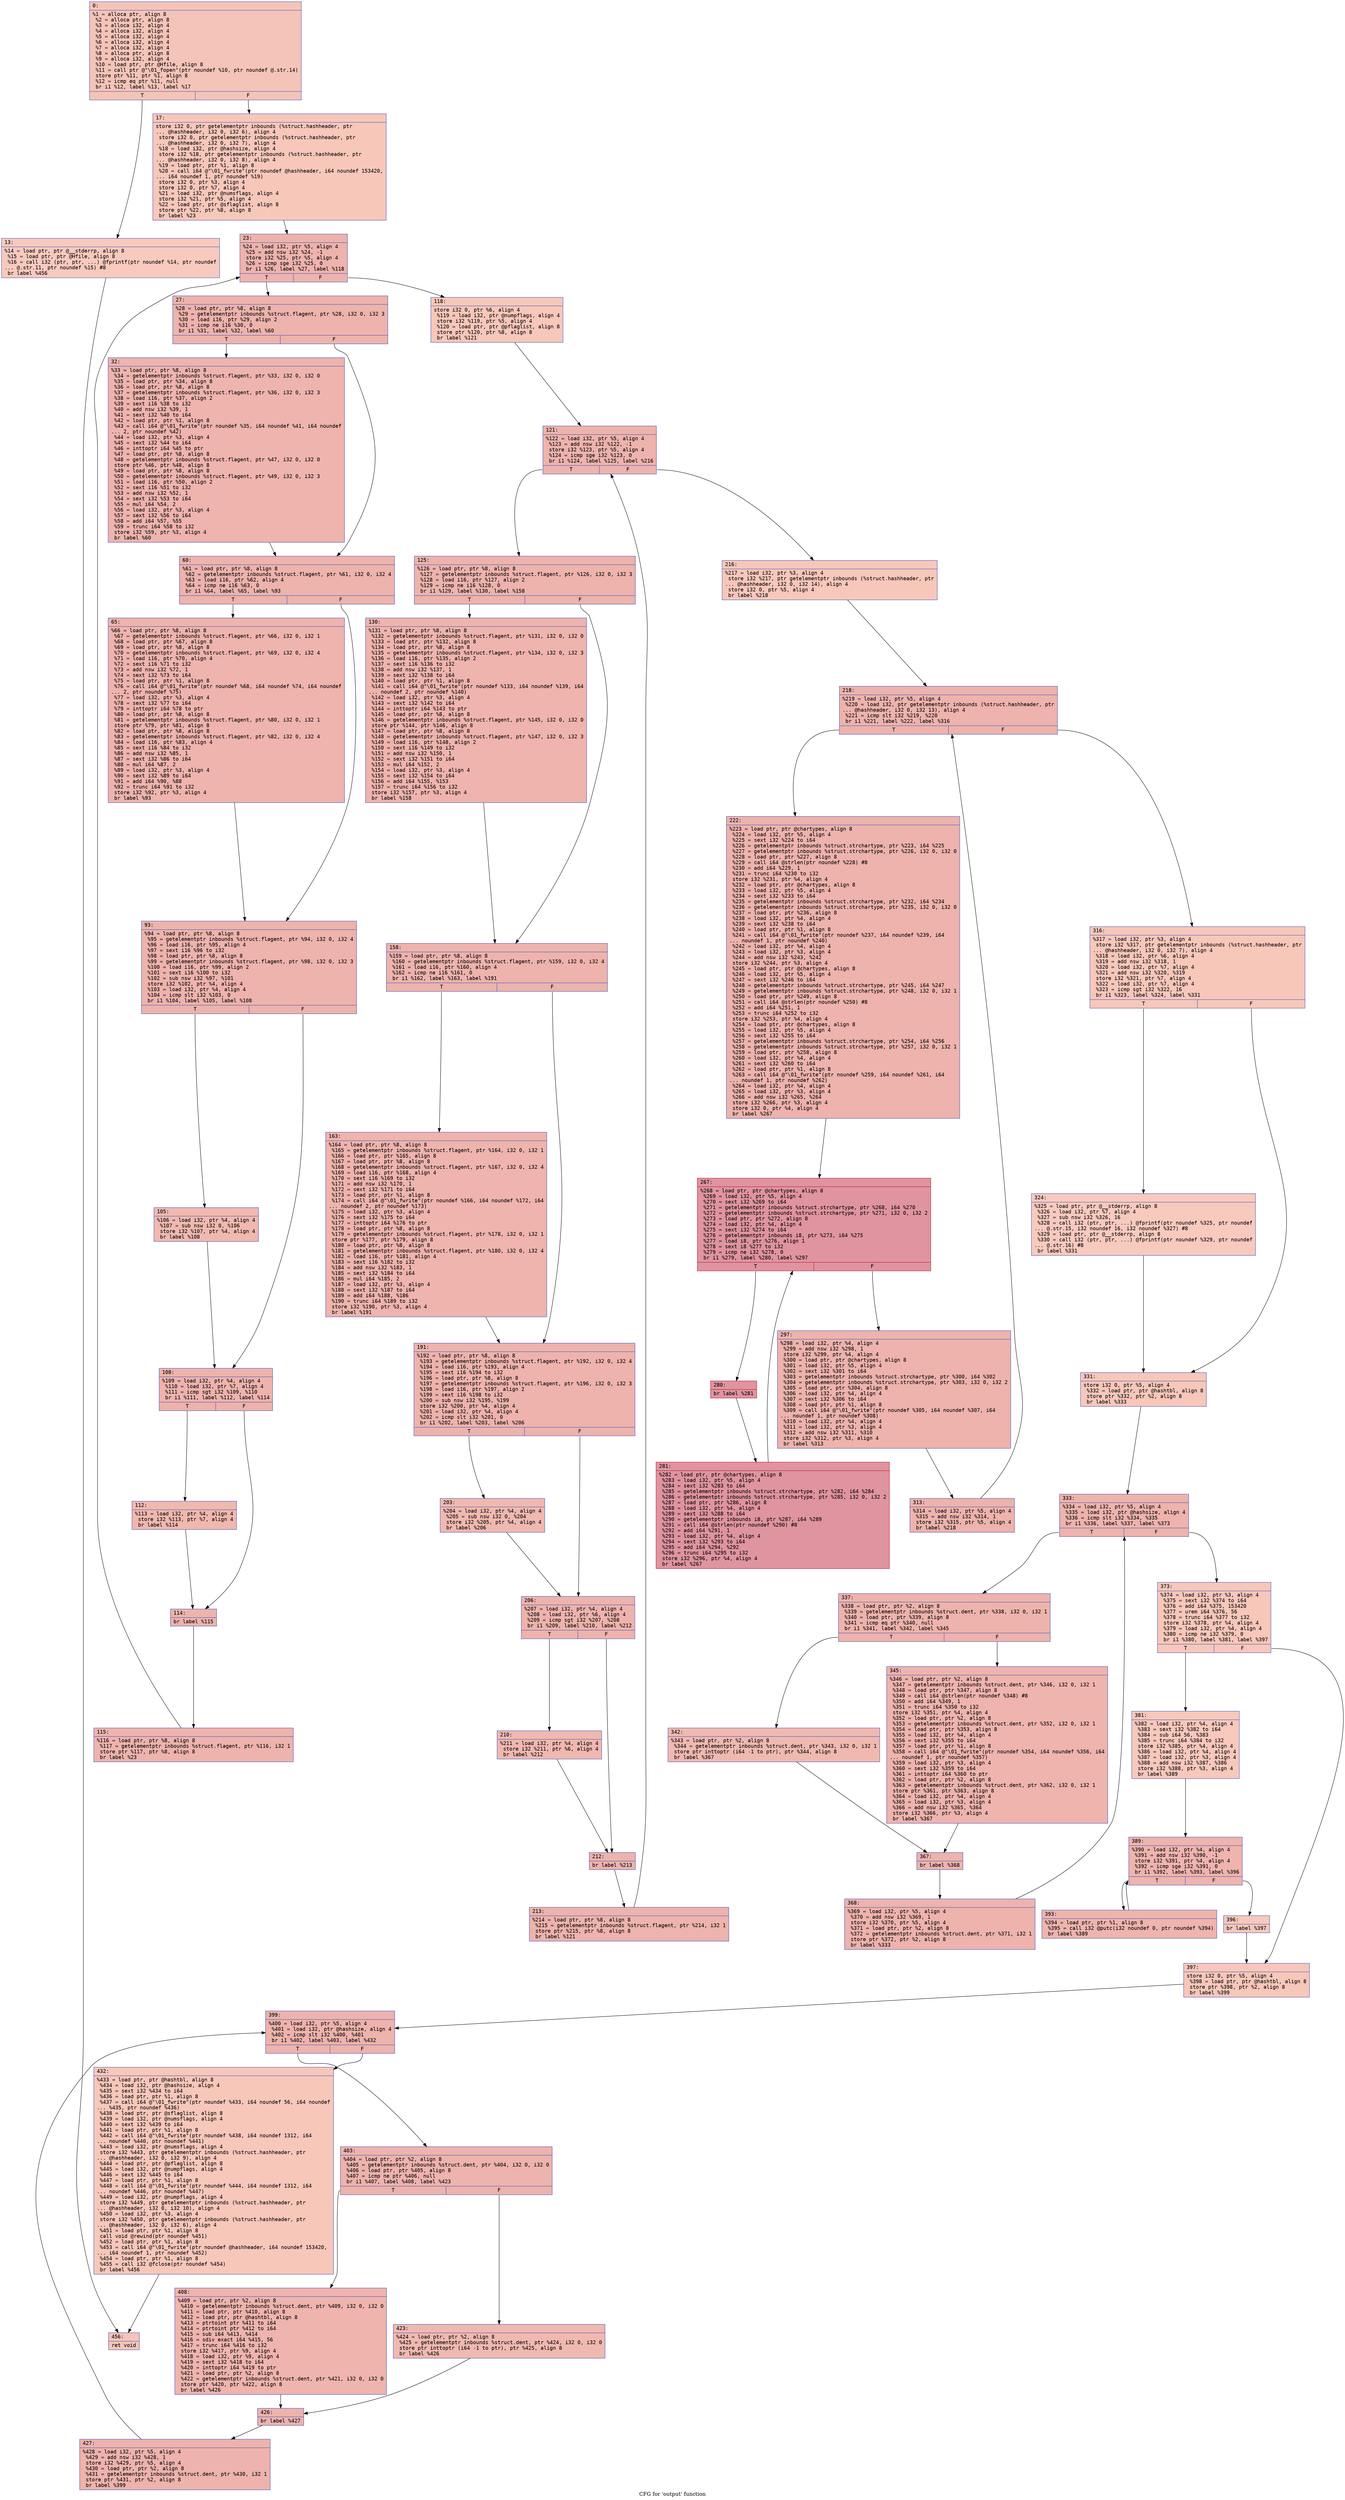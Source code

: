 digraph "CFG for 'output' function" {
	label="CFG for 'output' function";

	Node0x600000ca1bd0 [shape=record,color="#3d50c3ff", style=filled, fillcolor="#e97a5f70" fontname="Courier",label="{0:\l|  %1 = alloca ptr, align 8\l  %2 = alloca ptr, align 8\l  %3 = alloca i32, align 4\l  %4 = alloca i32, align 4\l  %5 = alloca i32, align 4\l  %6 = alloca i32, align 4\l  %7 = alloca i32, align 4\l  %8 = alloca ptr, align 8\l  %9 = alloca i32, align 4\l  %10 = load ptr, ptr @Hfile, align 8\l  %11 = call ptr @\"\\01_fopen\"(ptr noundef %10, ptr noundef @.str.14)\l  store ptr %11, ptr %1, align 8\l  %12 = icmp eq ptr %11, null\l  br i1 %12, label %13, label %17\l|{<s0>T|<s1>F}}"];
	Node0x600000ca1bd0:s0 -> Node0x600000ca1cc0[tooltip="0 -> 13\nProbability 37.50%" ];
	Node0x600000ca1bd0:s1 -> Node0x600000ca1d10[tooltip="0 -> 17\nProbability 62.50%" ];
	Node0x600000ca1cc0 [shape=record,color="#3d50c3ff", style=filled, fillcolor="#ef886b70" fontname="Courier",label="{13:\l|  %14 = load ptr, ptr @__stderrp, align 8\l  %15 = load ptr, ptr @Hfile, align 8\l  %16 = call i32 (ptr, ptr, ...) @fprintf(ptr noundef %14, ptr noundef\l... @.str.11, ptr noundef %15) #8\l  br label %456\l}"];
	Node0x600000ca1cc0 -> Node0x600000ca2df0[tooltip="13 -> 456\nProbability 100.00%" ];
	Node0x600000ca1d10 [shape=record,color="#3d50c3ff", style=filled, fillcolor="#ec7f6370" fontname="Courier",label="{17:\l|  store i32 0, ptr getelementptr inbounds (%struct.hashheader, ptr\l... @hashheader, i32 0, i32 6), align 4\l  store i32 0, ptr getelementptr inbounds (%struct.hashheader, ptr\l... @hashheader, i32 0, i32 7), align 4\l  %18 = load i32, ptr @hashsize, align 4\l  store i32 %18, ptr getelementptr inbounds (%struct.hashheader, ptr\l... @hashheader, i32 0, i32 8), align 4\l  %19 = load ptr, ptr %1, align 8\l  %20 = call i64 @\"\\01_fwrite\"(ptr noundef @hashheader, i64 noundef 153420,\l... i64 noundef 1, ptr noundef %19)\l  store i32 0, ptr %3, align 4\l  store i32 0, ptr %7, align 4\l  %21 = load i32, ptr @numsflags, align 4\l  store i32 %21, ptr %5, align 4\l  %22 = load ptr, ptr @sflaglist, align 8\l  store ptr %22, ptr %8, align 8\l  br label %23\l}"];
	Node0x600000ca1d10 -> Node0x600000ca1d60[tooltip="17 -> 23\nProbability 100.00%" ];
	Node0x600000ca1d60 [shape=record,color="#3d50c3ff", style=filled, fillcolor="#d6524470" fontname="Courier",label="{23:\l|  %24 = load i32, ptr %5, align 4\l  %25 = add nsw i32 %24, -1\l  store i32 %25, ptr %5, align 4\l  %26 = icmp sge i32 %25, 0\l  br i1 %26, label %27, label %118\l|{<s0>T|<s1>F}}"];
	Node0x600000ca1d60:s0 -> Node0x600000ca1db0[tooltip="23 -> 27\nProbability 96.88%" ];
	Node0x600000ca1d60:s1 -> Node0x600000ca20d0[tooltip="23 -> 118\nProbability 3.12%" ];
	Node0x600000ca1db0 [shape=record,color="#3d50c3ff", style=filled, fillcolor="#d6524470" fontname="Courier",label="{27:\l|  %28 = load ptr, ptr %8, align 8\l  %29 = getelementptr inbounds %struct.flagent, ptr %28, i32 0, i32 3\l  %30 = load i16, ptr %29, align 2\l  %31 = icmp ne i16 %30, 0\l  br i1 %31, label %32, label %60\l|{<s0>T|<s1>F}}"];
	Node0x600000ca1db0:s0 -> Node0x600000ca1e00[tooltip="27 -> 32\nProbability 62.50%" ];
	Node0x600000ca1db0:s1 -> Node0x600000ca1e50[tooltip="27 -> 60\nProbability 37.50%" ];
	Node0x600000ca1e00 [shape=record,color="#3d50c3ff", style=filled, fillcolor="#d8564670" fontname="Courier",label="{32:\l|  %33 = load ptr, ptr %8, align 8\l  %34 = getelementptr inbounds %struct.flagent, ptr %33, i32 0, i32 0\l  %35 = load ptr, ptr %34, align 8\l  %36 = load ptr, ptr %8, align 8\l  %37 = getelementptr inbounds %struct.flagent, ptr %36, i32 0, i32 3\l  %38 = load i16, ptr %37, align 2\l  %39 = sext i16 %38 to i32\l  %40 = add nsw i32 %39, 1\l  %41 = sext i32 %40 to i64\l  %42 = load ptr, ptr %1, align 8\l  %43 = call i64 @\"\\01_fwrite\"(ptr noundef %35, i64 noundef %41, i64 noundef\l... 2, ptr noundef %42)\l  %44 = load i32, ptr %3, align 4\l  %45 = sext i32 %44 to i64\l  %46 = inttoptr i64 %45 to ptr\l  %47 = load ptr, ptr %8, align 8\l  %48 = getelementptr inbounds %struct.flagent, ptr %47, i32 0, i32 0\l  store ptr %46, ptr %48, align 8\l  %49 = load ptr, ptr %8, align 8\l  %50 = getelementptr inbounds %struct.flagent, ptr %49, i32 0, i32 3\l  %51 = load i16, ptr %50, align 2\l  %52 = sext i16 %51 to i32\l  %53 = add nsw i32 %52, 1\l  %54 = sext i32 %53 to i64\l  %55 = mul i64 %54, 2\l  %56 = load i32, ptr %3, align 4\l  %57 = sext i32 %56 to i64\l  %58 = add i64 %57, %55\l  %59 = trunc i64 %58 to i32\l  store i32 %59, ptr %3, align 4\l  br label %60\l}"];
	Node0x600000ca1e00 -> Node0x600000ca1e50[tooltip="32 -> 60\nProbability 100.00%" ];
	Node0x600000ca1e50 [shape=record,color="#3d50c3ff", style=filled, fillcolor="#d6524470" fontname="Courier",label="{60:\l|  %61 = load ptr, ptr %8, align 8\l  %62 = getelementptr inbounds %struct.flagent, ptr %61, i32 0, i32 4\l  %63 = load i16, ptr %62, align 4\l  %64 = icmp ne i16 %63, 0\l  br i1 %64, label %65, label %93\l|{<s0>T|<s1>F}}"];
	Node0x600000ca1e50:s0 -> Node0x600000ca1ea0[tooltip="60 -> 65\nProbability 62.50%" ];
	Node0x600000ca1e50:s1 -> Node0x600000ca1ef0[tooltip="60 -> 93\nProbability 37.50%" ];
	Node0x600000ca1ea0 [shape=record,color="#3d50c3ff", style=filled, fillcolor="#d8564670" fontname="Courier",label="{65:\l|  %66 = load ptr, ptr %8, align 8\l  %67 = getelementptr inbounds %struct.flagent, ptr %66, i32 0, i32 1\l  %68 = load ptr, ptr %67, align 8\l  %69 = load ptr, ptr %8, align 8\l  %70 = getelementptr inbounds %struct.flagent, ptr %69, i32 0, i32 4\l  %71 = load i16, ptr %70, align 4\l  %72 = sext i16 %71 to i32\l  %73 = add nsw i32 %72, 1\l  %74 = sext i32 %73 to i64\l  %75 = load ptr, ptr %1, align 8\l  %76 = call i64 @\"\\01_fwrite\"(ptr noundef %68, i64 noundef %74, i64 noundef\l... 2, ptr noundef %75)\l  %77 = load i32, ptr %3, align 4\l  %78 = sext i32 %77 to i64\l  %79 = inttoptr i64 %78 to ptr\l  %80 = load ptr, ptr %8, align 8\l  %81 = getelementptr inbounds %struct.flagent, ptr %80, i32 0, i32 1\l  store ptr %79, ptr %81, align 8\l  %82 = load ptr, ptr %8, align 8\l  %83 = getelementptr inbounds %struct.flagent, ptr %82, i32 0, i32 4\l  %84 = load i16, ptr %83, align 4\l  %85 = sext i16 %84 to i32\l  %86 = add nsw i32 %85, 1\l  %87 = sext i32 %86 to i64\l  %88 = mul i64 %87, 2\l  %89 = load i32, ptr %3, align 4\l  %90 = sext i32 %89 to i64\l  %91 = add i64 %90, %88\l  %92 = trunc i64 %91 to i32\l  store i32 %92, ptr %3, align 4\l  br label %93\l}"];
	Node0x600000ca1ea0 -> Node0x600000ca1ef0[tooltip="65 -> 93\nProbability 100.00%" ];
	Node0x600000ca1ef0 [shape=record,color="#3d50c3ff", style=filled, fillcolor="#d6524470" fontname="Courier",label="{93:\l|  %94 = load ptr, ptr %8, align 8\l  %95 = getelementptr inbounds %struct.flagent, ptr %94, i32 0, i32 4\l  %96 = load i16, ptr %95, align 4\l  %97 = sext i16 %96 to i32\l  %98 = load ptr, ptr %8, align 8\l  %99 = getelementptr inbounds %struct.flagent, ptr %98, i32 0, i32 3\l  %100 = load i16, ptr %99, align 2\l  %101 = sext i16 %100 to i32\l  %102 = sub nsw i32 %97, %101\l  store i32 %102, ptr %4, align 4\l  %103 = load i32, ptr %4, align 4\l  %104 = icmp slt i32 %103, 0\l  br i1 %104, label %105, label %108\l|{<s0>T|<s1>F}}"];
	Node0x600000ca1ef0:s0 -> Node0x600000ca1f40[tooltip="93 -> 105\nProbability 37.50%" ];
	Node0x600000ca1ef0:s1 -> Node0x600000ca1f90[tooltip="93 -> 108\nProbability 62.50%" ];
	Node0x600000ca1f40 [shape=record,color="#3d50c3ff", style=filled, fillcolor="#de614d70" fontname="Courier",label="{105:\l|  %106 = load i32, ptr %4, align 4\l  %107 = sub nsw i32 0, %106\l  store i32 %107, ptr %4, align 4\l  br label %108\l}"];
	Node0x600000ca1f40 -> Node0x600000ca1f90[tooltip="105 -> 108\nProbability 100.00%" ];
	Node0x600000ca1f90 [shape=record,color="#3d50c3ff", style=filled, fillcolor="#d6524470" fontname="Courier",label="{108:\l|  %109 = load i32, ptr %4, align 4\l  %110 = load i32, ptr %7, align 4\l  %111 = icmp sgt i32 %109, %110\l  br i1 %111, label %112, label %114\l|{<s0>T|<s1>F}}"];
	Node0x600000ca1f90:s0 -> Node0x600000ca1fe0[tooltip="108 -> 112\nProbability 50.00%" ];
	Node0x600000ca1f90:s1 -> Node0x600000ca2030[tooltip="108 -> 114\nProbability 50.00%" ];
	Node0x600000ca1fe0 [shape=record,color="#3d50c3ff", style=filled, fillcolor="#dc5d4a70" fontname="Courier",label="{112:\l|  %113 = load i32, ptr %4, align 4\l  store i32 %113, ptr %7, align 4\l  br label %114\l}"];
	Node0x600000ca1fe0 -> Node0x600000ca2030[tooltip="112 -> 114\nProbability 100.00%" ];
	Node0x600000ca2030 [shape=record,color="#3d50c3ff", style=filled, fillcolor="#d6524470" fontname="Courier",label="{114:\l|  br label %115\l}"];
	Node0x600000ca2030 -> Node0x600000ca2080[tooltip="114 -> 115\nProbability 100.00%" ];
	Node0x600000ca2080 [shape=record,color="#3d50c3ff", style=filled, fillcolor="#d6524470" fontname="Courier",label="{115:\l|  %116 = load ptr, ptr %8, align 8\l  %117 = getelementptr inbounds %struct.flagent, ptr %116, i32 1\l  store ptr %117, ptr %8, align 8\l  br label %23\l}"];
	Node0x600000ca2080 -> Node0x600000ca1d60[tooltip="115 -> 23\nProbability 100.00%" ];
	Node0x600000ca20d0 [shape=record,color="#3d50c3ff", style=filled, fillcolor="#ec7f6370" fontname="Courier",label="{118:\l|  store i32 0, ptr %6, align 4\l  %119 = load i32, ptr @numpflags, align 4\l  store i32 %119, ptr %5, align 4\l  %120 = load ptr, ptr @pflaglist, align 8\l  store ptr %120, ptr %8, align 8\l  br label %121\l}"];
	Node0x600000ca20d0 -> Node0x600000ca2120[tooltip="118 -> 121\nProbability 100.00%" ];
	Node0x600000ca2120 [shape=record,color="#3d50c3ff", style=filled, fillcolor="#d6524470" fontname="Courier",label="{121:\l|  %122 = load i32, ptr %5, align 4\l  %123 = add nsw i32 %122, -1\l  store i32 %123, ptr %5, align 4\l  %124 = icmp sge i32 %123, 0\l  br i1 %124, label %125, label %216\l|{<s0>T|<s1>F}}"];
	Node0x600000ca2120:s0 -> Node0x600000ca2170[tooltip="121 -> 125\nProbability 96.88%" ];
	Node0x600000ca2120:s1 -> Node0x600000ca2490[tooltip="121 -> 216\nProbability 3.12%" ];
	Node0x600000ca2170 [shape=record,color="#3d50c3ff", style=filled, fillcolor="#d6524470" fontname="Courier",label="{125:\l|  %126 = load ptr, ptr %8, align 8\l  %127 = getelementptr inbounds %struct.flagent, ptr %126, i32 0, i32 3\l  %128 = load i16, ptr %127, align 2\l  %129 = icmp ne i16 %128, 0\l  br i1 %129, label %130, label %158\l|{<s0>T|<s1>F}}"];
	Node0x600000ca2170:s0 -> Node0x600000ca21c0[tooltip="125 -> 130\nProbability 62.50%" ];
	Node0x600000ca2170:s1 -> Node0x600000ca2210[tooltip="125 -> 158\nProbability 37.50%" ];
	Node0x600000ca21c0 [shape=record,color="#3d50c3ff", style=filled, fillcolor="#d8564670" fontname="Courier",label="{130:\l|  %131 = load ptr, ptr %8, align 8\l  %132 = getelementptr inbounds %struct.flagent, ptr %131, i32 0, i32 0\l  %133 = load ptr, ptr %132, align 8\l  %134 = load ptr, ptr %8, align 8\l  %135 = getelementptr inbounds %struct.flagent, ptr %134, i32 0, i32 3\l  %136 = load i16, ptr %135, align 2\l  %137 = sext i16 %136 to i32\l  %138 = add nsw i32 %137, 1\l  %139 = sext i32 %138 to i64\l  %140 = load ptr, ptr %1, align 8\l  %141 = call i64 @\"\\01_fwrite\"(ptr noundef %133, i64 noundef %139, i64\l... noundef 2, ptr noundef %140)\l  %142 = load i32, ptr %3, align 4\l  %143 = sext i32 %142 to i64\l  %144 = inttoptr i64 %143 to ptr\l  %145 = load ptr, ptr %8, align 8\l  %146 = getelementptr inbounds %struct.flagent, ptr %145, i32 0, i32 0\l  store ptr %144, ptr %146, align 8\l  %147 = load ptr, ptr %8, align 8\l  %148 = getelementptr inbounds %struct.flagent, ptr %147, i32 0, i32 3\l  %149 = load i16, ptr %148, align 2\l  %150 = sext i16 %149 to i32\l  %151 = add nsw i32 %150, 1\l  %152 = sext i32 %151 to i64\l  %153 = mul i64 %152, 2\l  %154 = load i32, ptr %3, align 4\l  %155 = sext i32 %154 to i64\l  %156 = add i64 %155, %153\l  %157 = trunc i64 %156 to i32\l  store i32 %157, ptr %3, align 4\l  br label %158\l}"];
	Node0x600000ca21c0 -> Node0x600000ca2210[tooltip="130 -> 158\nProbability 100.00%" ];
	Node0x600000ca2210 [shape=record,color="#3d50c3ff", style=filled, fillcolor="#d6524470" fontname="Courier",label="{158:\l|  %159 = load ptr, ptr %8, align 8\l  %160 = getelementptr inbounds %struct.flagent, ptr %159, i32 0, i32 4\l  %161 = load i16, ptr %160, align 4\l  %162 = icmp ne i16 %161, 0\l  br i1 %162, label %163, label %191\l|{<s0>T|<s1>F}}"];
	Node0x600000ca2210:s0 -> Node0x600000ca2260[tooltip="158 -> 163\nProbability 62.50%" ];
	Node0x600000ca2210:s1 -> Node0x600000ca22b0[tooltip="158 -> 191\nProbability 37.50%" ];
	Node0x600000ca2260 [shape=record,color="#3d50c3ff", style=filled, fillcolor="#d8564670" fontname="Courier",label="{163:\l|  %164 = load ptr, ptr %8, align 8\l  %165 = getelementptr inbounds %struct.flagent, ptr %164, i32 0, i32 1\l  %166 = load ptr, ptr %165, align 8\l  %167 = load ptr, ptr %8, align 8\l  %168 = getelementptr inbounds %struct.flagent, ptr %167, i32 0, i32 4\l  %169 = load i16, ptr %168, align 4\l  %170 = sext i16 %169 to i32\l  %171 = add nsw i32 %170, 1\l  %172 = sext i32 %171 to i64\l  %173 = load ptr, ptr %1, align 8\l  %174 = call i64 @\"\\01_fwrite\"(ptr noundef %166, i64 noundef %172, i64\l... noundef 2, ptr noundef %173)\l  %175 = load i32, ptr %3, align 4\l  %176 = sext i32 %175 to i64\l  %177 = inttoptr i64 %176 to ptr\l  %178 = load ptr, ptr %8, align 8\l  %179 = getelementptr inbounds %struct.flagent, ptr %178, i32 0, i32 1\l  store ptr %177, ptr %179, align 8\l  %180 = load ptr, ptr %8, align 8\l  %181 = getelementptr inbounds %struct.flagent, ptr %180, i32 0, i32 4\l  %182 = load i16, ptr %181, align 4\l  %183 = sext i16 %182 to i32\l  %184 = add nsw i32 %183, 1\l  %185 = sext i32 %184 to i64\l  %186 = mul i64 %185, 2\l  %187 = load i32, ptr %3, align 4\l  %188 = sext i32 %187 to i64\l  %189 = add i64 %188, %186\l  %190 = trunc i64 %189 to i32\l  store i32 %190, ptr %3, align 4\l  br label %191\l}"];
	Node0x600000ca2260 -> Node0x600000ca22b0[tooltip="163 -> 191\nProbability 100.00%" ];
	Node0x600000ca22b0 [shape=record,color="#3d50c3ff", style=filled, fillcolor="#d6524470" fontname="Courier",label="{191:\l|  %192 = load ptr, ptr %8, align 8\l  %193 = getelementptr inbounds %struct.flagent, ptr %192, i32 0, i32 4\l  %194 = load i16, ptr %193, align 4\l  %195 = sext i16 %194 to i32\l  %196 = load ptr, ptr %8, align 8\l  %197 = getelementptr inbounds %struct.flagent, ptr %196, i32 0, i32 3\l  %198 = load i16, ptr %197, align 2\l  %199 = sext i16 %198 to i32\l  %200 = sub nsw i32 %195, %199\l  store i32 %200, ptr %4, align 4\l  %201 = load i32, ptr %4, align 4\l  %202 = icmp slt i32 %201, 0\l  br i1 %202, label %203, label %206\l|{<s0>T|<s1>F}}"];
	Node0x600000ca22b0:s0 -> Node0x600000ca2300[tooltip="191 -> 203\nProbability 37.50%" ];
	Node0x600000ca22b0:s1 -> Node0x600000ca2350[tooltip="191 -> 206\nProbability 62.50%" ];
	Node0x600000ca2300 [shape=record,color="#3d50c3ff", style=filled, fillcolor="#de614d70" fontname="Courier",label="{203:\l|  %204 = load i32, ptr %4, align 4\l  %205 = sub nsw i32 0, %204\l  store i32 %205, ptr %4, align 4\l  br label %206\l}"];
	Node0x600000ca2300 -> Node0x600000ca2350[tooltip="203 -> 206\nProbability 100.00%" ];
	Node0x600000ca2350 [shape=record,color="#3d50c3ff", style=filled, fillcolor="#d6524470" fontname="Courier",label="{206:\l|  %207 = load i32, ptr %4, align 4\l  %208 = load i32, ptr %6, align 4\l  %209 = icmp sgt i32 %207, %208\l  br i1 %209, label %210, label %212\l|{<s0>T|<s1>F}}"];
	Node0x600000ca2350:s0 -> Node0x600000ca23a0[tooltip="206 -> 210\nProbability 50.00%" ];
	Node0x600000ca2350:s1 -> Node0x600000ca23f0[tooltip="206 -> 212\nProbability 50.00%" ];
	Node0x600000ca23a0 [shape=record,color="#3d50c3ff", style=filled, fillcolor="#dc5d4a70" fontname="Courier",label="{210:\l|  %211 = load i32, ptr %4, align 4\l  store i32 %211, ptr %6, align 4\l  br label %212\l}"];
	Node0x600000ca23a0 -> Node0x600000ca23f0[tooltip="210 -> 212\nProbability 100.00%" ];
	Node0x600000ca23f0 [shape=record,color="#3d50c3ff", style=filled, fillcolor="#d6524470" fontname="Courier",label="{212:\l|  br label %213\l}"];
	Node0x600000ca23f0 -> Node0x600000ca2440[tooltip="212 -> 213\nProbability 100.00%" ];
	Node0x600000ca2440 [shape=record,color="#3d50c3ff", style=filled, fillcolor="#d6524470" fontname="Courier",label="{213:\l|  %214 = load ptr, ptr %8, align 8\l  %215 = getelementptr inbounds %struct.flagent, ptr %214, i32 1\l  store ptr %215, ptr %8, align 8\l  br label %121\l}"];
	Node0x600000ca2440 -> Node0x600000ca2120[tooltip="213 -> 121\nProbability 100.00%" ];
	Node0x600000ca2490 [shape=record,color="#3d50c3ff", style=filled, fillcolor="#ec7f6370" fontname="Courier",label="{216:\l|  %217 = load i32, ptr %3, align 4\l  store i32 %217, ptr getelementptr inbounds (%struct.hashheader, ptr\l... @hashheader, i32 0, i32 14), align 4\l  store i32 0, ptr %5, align 4\l  br label %218\l}"];
	Node0x600000ca2490 -> Node0x600000ca24e0[tooltip="216 -> 218\nProbability 100.00%" ];
	Node0x600000ca24e0 [shape=record,color="#3d50c3ff", style=filled, fillcolor="#d6524470" fontname="Courier",label="{218:\l|  %219 = load i32, ptr %5, align 4\l  %220 = load i32, ptr getelementptr inbounds (%struct.hashheader, ptr\l... @hashheader, i32 0, i32 13), align 4\l  %221 = icmp slt i32 %219, %220\l  br i1 %221, label %222, label %316\l|{<s0>T|<s1>F}}"];
	Node0x600000ca24e0:s0 -> Node0x600000ca2530[tooltip="218 -> 222\nProbability 96.88%" ];
	Node0x600000ca24e0:s1 -> Node0x600000ca2710[tooltip="218 -> 316\nProbability 3.12%" ];
	Node0x600000ca2530 [shape=record,color="#3d50c3ff", style=filled, fillcolor="#d6524470" fontname="Courier",label="{222:\l|  %223 = load ptr, ptr @chartypes, align 8\l  %224 = load i32, ptr %5, align 4\l  %225 = sext i32 %224 to i64\l  %226 = getelementptr inbounds %struct.strchartype, ptr %223, i64 %225\l  %227 = getelementptr inbounds %struct.strchartype, ptr %226, i32 0, i32 0\l  %228 = load ptr, ptr %227, align 8\l  %229 = call i64 @strlen(ptr noundef %228) #8\l  %230 = add i64 %229, 1\l  %231 = trunc i64 %230 to i32\l  store i32 %231, ptr %4, align 4\l  %232 = load ptr, ptr @chartypes, align 8\l  %233 = load i32, ptr %5, align 4\l  %234 = sext i32 %233 to i64\l  %235 = getelementptr inbounds %struct.strchartype, ptr %232, i64 %234\l  %236 = getelementptr inbounds %struct.strchartype, ptr %235, i32 0, i32 0\l  %237 = load ptr, ptr %236, align 8\l  %238 = load i32, ptr %4, align 4\l  %239 = sext i32 %238 to i64\l  %240 = load ptr, ptr %1, align 8\l  %241 = call i64 @\"\\01_fwrite\"(ptr noundef %237, i64 noundef %239, i64\l... noundef 1, ptr noundef %240)\l  %242 = load i32, ptr %4, align 4\l  %243 = load i32, ptr %3, align 4\l  %244 = add nsw i32 %243, %242\l  store i32 %244, ptr %3, align 4\l  %245 = load ptr, ptr @chartypes, align 8\l  %246 = load i32, ptr %5, align 4\l  %247 = sext i32 %246 to i64\l  %248 = getelementptr inbounds %struct.strchartype, ptr %245, i64 %247\l  %249 = getelementptr inbounds %struct.strchartype, ptr %248, i32 0, i32 1\l  %250 = load ptr, ptr %249, align 8\l  %251 = call i64 @strlen(ptr noundef %250) #8\l  %252 = add i64 %251, 1\l  %253 = trunc i64 %252 to i32\l  store i32 %253, ptr %4, align 4\l  %254 = load ptr, ptr @chartypes, align 8\l  %255 = load i32, ptr %5, align 4\l  %256 = sext i32 %255 to i64\l  %257 = getelementptr inbounds %struct.strchartype, ptr %254, i64 %256\l  %258 = getelementptr inbounds %struct.strchartype, ptr %257, i32 0, i32 1\l  %259 = load ptr, ptr %258, align 8\l  %260 = load i32, ptr %4, align 4\l  %261 = sext i32 %260 to i64\l  %262 = load ptr, ptr %1, align 8\l  %263 = call i64 @\"\\01_fwrite\"(ptr noundef %259, i64 noundef %261, i64\l... noundef 1, ptr noundef %262)\l  %264 = load i32, ptr %4, align 4\l  %265 = load i32, ptr %3, align 4\l  %266 = add nsw i32 %265, %264\l  store i32 %266, ptr %3, align 4\l  store i32 0, ptr %4, align 4\l  br label %267\l}"];
	Node0x600000ca2530 -> Node0x600000ca2580[tooltip="222 -> 267\nProbability 100.00%" ];
	Node0x600000ca2580 [shape=record,color="#b70d28ff", style=filled, fillcolor="#b70d2870" fontname="Courier",label="{267:\l|  %268 = load ptr, ptr @chartypes, align 8\l  %269 = load i32, ptr %5, align 4\l  %270 = sext i32 %269 to i64\l  %271 = getelementptr inbounds %struct.strchartype, ptr %268, i64 %270\l  %272 = getelementptr inbounds %struct.strchartype, ptr %271, i32 0, i32 2\l  %273 = load ptr, ptr %272, align 8\l  %274 = load i32, ptr %4, align 4\l  %275 = sext i32 %274 to i64\l  %276 = getelementptr inbounds i8, ptr %273, i64 %275\l  %277 = load i8, ptr %276, align 1\l  %278 = sext i8 %277 to i32\l  %279 = icmp ne i32 %278, 0\l  br i1 %279, label %280, label %297\l|{<s0>T|<s1>F}}"];
	Node0x600000ca2580:s0 -> Node0x600000ca25d0[tooltip="267 -> 280\nProbability 96.88%" ];
	Node0x600000ca2580:s1 -> Node0x600000ca2670[tooltip="267 -> 297\nProbability 3.12%" ];
	Node0x600000ca25d0 [shape=record,color="#b70d28ff", style=filled, fillcolor="#b70d2870" fontname="Courier",label="{280:\l|  br label %281\l}"];
	Node0x600000ca25d0 -> Node0x600000ca2620[tooltip="280 -> 281\nProbability 100.00%" ];
	Node0x600000ca2620 [shape=record,color="#b70d28ff", style=filled, fillcolor="#b70d2870" fontname="Courier",label="{281:\l|  %282 = load ptr, ptr @chartypes, align 8\l  %283 = load i32, ptr %5, align 4\l  %284 = sext i32 %283 to i64\l  %285 = getelementptr inbounds %struct.strchartype, ptr %282, i64 %284\l  %286 = getelementptr inbounds %struct.strchartype, ptr %285, i32 0, i32 2\l  %287 = load ptr, ptr %286, align 8\l  %288 = load i32, ptr %4, align 4\l  %289 = sext i32 %288 to i64\l  %290 = getelementptr inbounds i8, ptr %287, i64 %289\l  %291 = call i64 @strlen(ptr noundef %290) #8\l  %292 = add i64 %291, 1\l  %293 = load i32, ptr %4, align 4\l  %294 = sext i32 %293 to i64\l  %295 = add i64 %294, %292\l  %296 = trunc i64 %295 to i32\l  store i32 %296, ptr %4, align 4\l  br label %267\l}"];
	Node0x600000ca2620 -> Node0x600000ca2580[tooltip="281 -> 267\nProbability 100.00%" ];
	Node0x600000ca2670 [shape=record,color="#3d50c3ff", style=filled, fillcolor="#d6524470" fontname="Courier",label="{297:\l|  %298 = load i32, ptr %4, align 4\l  %299 = add nsw i32 %298, 1\l  store i32 %299, ptr %4, align 4\l  %300 = load ptr, ptr @chartypes, align 8\l  %301 = load i32, ptr %5, align 4\l  %302 = sext i32 %301 to i64\l  %303 = getelementptr inbounds %struct.strchartype, ptr %300, i64 %302\l  %304 = getelementptr inbounds %struct.strchartype, ptr %303, i32 0, i32 2\l  %305 = load ptr, ptr %304, align 8\l  %306 = load i32, ptr %4, align 4\l  %307 = sext i32 %306 to i64\l  %308 = load ptr, ptr %1, align 8\l  %309 = call i64 @\"\\01_fwrite\"(ptr noundef %305, i64 noundef %307, i64\l... noundef 1, ptr noundef %308)\l  %310 = load i32, ptr %4, align 4\l  %311 = load i32, ptr %3, align 4\l  %312 = add nsw i32 %311, %310\l  store i32 %312, ptr %3, align 4\l  br label %313\l}"];
	Node0x600000ca2670 -> Node0x600000ca26c0[tooltip="297 -> 313\nProbability 100.00%" ];
	Node0x600000ca26c0 [shape=record,color="#3d50c3ff", style=filled, fillcolor="#d6524470" fontname="Courier",label="{313:\l|  %314 = load i32, ptr %5, align 4\l  %315 = add nsw i32 %314, 1\l  store i32 %315, ptr %5, align 4\l  br label %218\l}"];
	Node0x600000ca26c0 -> Node0x600000ca24e0[tooltip="313 -> 218\nProbability 100.00%" ];
	Node0x600000ca2710 [shape=record,color="#3d50c3ff", style=filled, fillcolor="#ec7f6370" fontname="Courier",label="{316:\l|  %317 = load i32, ptr %3, align 4\l  store i32 %317, ptr getelementptr inbounds (%struct.hashheader, ptr\l... @hashheader, i32 0, i32 7), align 4\l  %318 = load i32, ptr %6, align 4\l  %319 = add nsw i32 %318, 1\l  %320 = load i32, ptr %7, align 4\l  %321 = add nsw i32 %320, %319\l  store i32 %321, ptr %7, align 4\l  %322 = load i32, ptr %7, align 4\l  %323 = icmp sgt i32 %322, 16\l  br i1 %323, label %324, label %331\l|{<s0>T|<s1>F}}"];
	Node0x600000ca2710:s0 -> Node0x600000ca2760[tooltip="316 -> 324\nProbability 50.00%" ];
	Node0x600000ca2710:s1 -> Node0x600000ca27b0[tooltip="316 -> 331\nProbability 50.00%" ];
	Node0x600000ca2760 [shape=record,color="#3d50c3ff", style=filled, fillcolor="#ef886b70" fontname="Courier",label="{324:\l|  %325 = load ptr, ptr @__stderrp, align 8\l  %326 = load i32, ptr %7, align 4\l  %327 = sub nsw i32 %326, 16\l  %328 = call i32 (ptr, ptr, ...) @fprintf(ptr noundef %325, ptr noundef\l... @.str.15, i32 noundef 16, i32 noundef %327) #8\l  %329 = load ptr, ptr @__stderrp, align 8\l  %330 = call i32 (ptr, ptr, ...) @fprintf(ptr noundef %329, ptr noundef\l... @.str.16) #8\l  br label %331\l}"];
	Node0x600000ca2760 -> Node0x600000ca27b0[tooltip="324 -> 331\nProbability 100.00%" ];
	Node0x600000ca27b0 [shape=record,color="#3d50c3ff", style=filled, fillcolor="#ec7f6370" fontname="Courier",label="{331:\l|  store i32 0, ptr %5, align 4\l  %332 = load ptr, ptr @hashtbl, align 8\l  store ptr %332, ptr %2, align 8\l  br label %333\l}"];
	Node0x600000ca27b0 -> Node0x600000ca2800[tooltip="331 -> 333\nProbability 100.00%" ];
	Node0x600000ca2800 [shape=record,color="#3d50c3ff", style=filled, fillcolor="#d6524470" fontname="Courier",label="{333:\l|  %334 = load i32, ptr %5, align 4\l  %335 = load i32, ptr @hashsize, align 4\l  %336 = icmp slt i32 %334, %335\l  br i1 %336, label %337, label %373\l|{<s0>T|<s1>F}}"];
	Node0x600000ca2800:s0 -> Node0x600000ca2850[tooltip="333 -> 337\nProbability 96.88%" ];
	Node0x600000ca2800:s1 -> Node0x600000ca29e0[tooltip="333 -> 373\nProbability 3.12%" ];
	Node0x600000ca2850 [shape=record,color="#3d50c3ff", style=filled, fillcolor="#d6524470" fontname="Courier",label="{337:\l|  %338 = load ptr, ptr %2, align 8\l  %339 = getelementptr inbounds %struct.dent, ptr %338, i32 0, i32 1\l  %340 = load ptr, ptr %339, align 8\l  %341 = icmp eq ptr %340, null\l  br i1 %341, label %342, label %345\l|{<s0>T|<s1>F}}"];
	Node0x600000ca2850:s0 -> Node0x600000ca28a0[tooltip="337 -> 342\nProbability 37.50%" ];
	Node0x600000ca2850:s1 -> Node0x600000ca28f0[tooltip="337 -> 345\nProbability 62.50%" ];
	Node0x600000ca28a0 [shape=record,color="#3d50c3ff", style=filled, fillcolor="#de614d70" fontname="Courier",label="{342:\l|  %343 = load ptr, ptr %2, align 8\l  %344 = getelementptr inbounds %struct.dent, ptr %343, i32 0, i32 1\l  store ptr inttoptr (i64 -1 to ptr), ptr %344, align 8\l  br label %367\l}"];
	Node0x600000ca28a0 -> Node0x600000ca2940[tooltip="342 -> 367\nProbability 100.00%" ];
	Node0x600000ca28f0 [shape=record,color="#3d50c3ff", style=filled, fillcolor="#d8564670" fontname="Courier",label="{345:\l|  %346 = load ptr, ptr %2, align 8\l  %347 = getelementptr inbounds %struct.dent, ptr %346, i32 0, i32 1\l  %348 = load ptr, ptr %347, align 8\l  %349 = call i64 @strlen(ptr noundef %348) #8\l  %350 = add i64 %349, 1\l  %351 = trunc i64 %350 to i32\l  store i32 %351, ptr %4, align 4\l  %352 = load ptr, ptr %2, align 8\l  %353 = getelementptr inbounds %struct.dent, ptr %352, i32 0, i32 1\l  %354 = load ptr, ptr %353, align 8\l  %355 = load i32, ptr %4, align 4\l  %356 = sext i32 %355 to i64\l  %357 = load ptr, ptr %1, align 8\l  %358 = call i64 @\"\\01_fwrite\"(ptr noundef %354, i64 noundef %356, i64\l... noundef 1, ptr noundef %357)\l  %359 = load i32, ptr %3, align 4\l  %360 = sext i32 %359 to i64\l  %361 = inttoptr i64 %360 to ptr\l  %362 = load ptr, ptr %2, align 8\l  %363 = getelementptr inbounds %struct.dent, ptr %362, i32 0, i32 1\l  store ptr %361, ptr %363, align 8\l  %364 = load i32, ptr %4, align 4\l  %365 = load i32, ptr %3, align 4\l  %366 = add nsw i32 %365, %364\l  store i32 %366, ptr %3, align 4\l  br label %367\l}"];
	Node0x600000ca28f0 -> Node0x600000ca2940[tooltip="345 -> 367\nProbability 100.00%" ];
	Node0x600000ca2940 [shape=record,color="#3d50c3ff", style=filled, fillcolor="#d6524470" fontname="Courier",label="{367:\l|  br label %368\l}"];
	Node0x600000ca2940 -> Node0x600000ca2990[tooltip="367 -> 368\nProbability 100.00%" ];
	Node0x600000ca2990 [shape=record,color="#3d50c3ff", style=filled, fillcolor="#d6524470" fontname="Courier",label="{368:\l|  %369 = load i32, ptr %5, align 4\l  %370 = add nsw i32 %369, 1\l  store i32 %370, ptr %5, align 4\l  %371 = load ptr, ptr %2, align 8\l  %372 = getelementptr inbounds %struct.dent, ptr %371, i32 1\l  store ptr %372, ptr %2, align 8\l  br label %333\l}"];
	Node0x600000ca2990 -> Node0x600000ca2800[tooltip="368 -> 333\nProbability 100.00%" ];
	Node0x600000ca29e0 [shape=record,color="#3d50c3ff", style=filled, fillcolor="#ec7f6370" fontname="Courier",label="{373:\l|  %374 = load i32, ptr %3, align 4\l  %375 = sext i32 %374 to i64\l  %376 = add i64 %375, 153420\l  %377 = urem i64 %376, 56\l  %378 = trunc i64 %377 to i32\l  store i32 %378, ptr %4, align 4\l  %379 = load i32, ptr %4, align 4\l  %380 = icmp ne i32 %379, 0\l  br i1 %380, label %381, label %397\l|{<s0>T|<s1>F}}"];
	Node0x600000ca29e0:s0 -> Node0x600000ca2a30[tooltip="373 -> 381\nProbability 62.50%" ];
	Node0x600000ca29e0:s1 -> Node0x600000ca2b70[tooltip="373 -> 397\nProbability 37.50%" ];
	Node0x600000ca2a30 [shape=record,color="#3d50c3ff", style=filled, fillcolor="#ed836670" fontname="Courier",label="{381:\l|  %382 = load i32, ptr %4, align 4\l  %383 = sext i32 %382 to i64\l  %384 = sub i64 56, %383\l  %385 = trunc i64 %384 to i32\l  store i32 %385, ptr %4, align 4\l  %386 = load i32, ptr %4, align 4\l  %387 = load i32, ptr %3, align 4\l  %388 = add nsw i32 %387, %386\l  store i32 %388, ptr %3, align 4\l  br label %389\l}"];
	Node0x600000ca2a30 -> Node0x600000ca2a80[tooltip="381 -> 389\nProbability 100.00%" ];
	Node0x600000ca2a80 [shape=record,color="#3d50c3ff", style=filled, fillcolor="#d8564670" fontname="Courier",label="{389:\l|  %390 = load i32, ptr %4, align 4\l  %391 = add nsw i32 %390, -1\l  store i32 %391, ptr %4, align 4\l  %392 = icmp sge i32 %391, 0\l  br i1 %392, label %393, label %396\l|{<s0>T|<s1>F}}"];
	Node0x600000ca2a80:s0 -> Node0x600000ca2ad0[tooltip="389 -> 393\nProbability 96.88%" ];
	Node0x600000ca2a80:s1 -> Node0x600000ca2b20[tooltip="389 -> 396\nProbability 3.12%" ];
	Node0x600000ca2ad0 [shape=record,color="#3d50c3ff", style=filled, fillcolor="#d8564670" fontname="Courier",label="{393:\l|  %394 = load ptr, ptr %1, align 8\l  %395 = call i32 @putc(i32 noundef 0, ptr noundef %394)\l  br label %389\l}"];
	Node0x600000ca2ad0 -> Node0x600000ca2a80[tooltip="393 -> 389\nProbability 100.00%" ];
	Node0x600000ca2b20 [shape=record,color="#3d50c3ff", style=filled, fillcolor="#ed836670" fontname="Courier",label="{396:\l|  br label %397\l}"];
	Node0x600000ca2b20 -> Node0x600000ca2b70[tooltip="396 -> 397\nProbability 100.00%" ];
	Node0x600000ca2b70 [shape=record,color="#3d50c3ff", style=filled, fillcolor="#ec7f6370" fontname="Courier",label="{397:\l|  store i32 0, ptr %5, align 4\l  %398 = load ptr, ptr @hashtbl, align 8\l  store ptr %398, ptr %2, align 8\l  br label %399\l}"];
	Node0x600000ca2b70 -> Node0x600000ca2bc0[tooltip="397 -> 399\nProbability 100.00%" ];
	Node0x600000ca2bc0 [shape=record,color="#3d50c3ff", style=filled, fillcolor="#d6524470" fontname="Courier",label="{399:\l|  %400 = load i32, ptr %5, align 4\l  %401 = load i32, ptr @hashsize, align 4\l  %402 = icmp slt i32 %400, %401\l  br i1 %402, label %403, label %432\l|{<s0>T|<s1>F}}"];
	Node0x600000ca2bc0:s0 -> Node0x600000ca2c10[tooltip="399 -> 403\nProbability 96.88%" ];
	Node0x600000ca2bc0:s1 -> Node0x600000ca2da0[tooltip="399 -> 432\nProbability 3.12%" ];
	Node0x600000ca2c10 [shape=record,color="#3d50c3ff", style=filled, fillcolor="#d6524470" fontname="Courier",label="{403:\l|  %404 = load ptr, ptr %2, align 8\l  %405 = getelementptr inbounds %struct.dent, ptr %404, i32 0, i32 0\l  %406 = load ptr, ptr %405, align 8\l  %407 = icmp ne ptr %406, null\l  br i1 %407, label %408, label %423\l|{<s0>T|<s1>F}}"];
	Node0x600000ca2c10:s0 -> Node0x600000ca2c60[tooltip="403 -> 408\nProbability 62.50%" ];
	Node0x600000ca2c10:s1 -> Node0x600000ca2cb0[tooltip="403 -> 423\nProbability 37.50%" ];
	Node0x600000ca2c60 [shape=record,color="#3d50c3ff", style=filled, fillcolor="#d8564670" fontname="Courier",label="{408:\l|  %409 = load ptr, ptr %2, align 8\l  %410 = getelementptr inbounds %struct.dent, ptr %409, i32 0, i32 0\l  %411 = load ptr, ptr %410, align 8\l  %412 = load ptr, ptr @hashtbl, align 8\l  %413 = ptrtoint ptr %411 to i64\l  %414 = ptrtoint ptr %412 to i64\l  %415 = sub i64 %413, %414\l  %416 = sdiv exact i64 %415, 56\l  %417 = trunc i64 %416 to i32\l  store i32 %417, ptr %9, align 4\l  %418 = load i32, ptr %9, align 4\l  %419 = sext i32 %418 to i64\l  %420 = inttoptr i64 %419 to ptr\l  %421 = load ptr, ptr %2, align 8\l  %422 = getelementptr inbounds %struct.dent, ptr %421, i32 0, i32 0\l  store ptr %420, ptr %422, align 8\l  br label %426\l}"];
	Node0x600000ca2c60 -> Node0x600000ca2d00[tooltip="408 -> 426\nProbability 100.00%" ];
	Node0x600000ca2cb0 [shape=record,color="#3d50c3ff", style=filled, fillcolor="#de614d70" fontname="Courier",label="{423:\l|  %424 = load ptr, ptr %2, align 8\l  %425 = getelementptr inbounds %struct.dent, ptr %424, i32 0, i32 0\l  store ptr inttoptr (i64 -1 to ptr), ptr %425, align 8\l  br label %426\l}"];
	Node0x600000ca2cb0 -> Node0x600000ca2d00[tooltip="423 -> 426\nProbability 100.00%" ];
	Node0x600000ca2d00 [shape=record,color="#3d50c3ff", style=filled, fillcolor="#d6524470" fontname="Courier",label="{426:\l|  br label %427\l}"];
	Node0x600000ca2d00 -> Node0x600000ca2d50[tooltip="426 -> 427\nProbability 100.00%" ];
	Node0x600000ca2d50 [shape=record,color="#3d50c3ff", style=filled, fillcolor="#d6524470" fontname="Courier",label="{427:\l|  %428 = load i32, ptr %5, align 4\l  %429 = add nsw i32 %428, 1\l  store i32 %429, ptr %5, align 4\l  %430 = load ptr, ptr %2, align 8\l  %431 = getelementptr inbounds %struct.dent, ptr %430, i32 1\l  store ptr %431, ptr %2, align 8\l  br label %399\l}"];
	Node0x600000ca2d50 -> Node0x600000ca2bc0[tooltip="427 -> 399\nProbability 100.00%" ];
	Node0x600000ca2da0 [shape=record,color="#3d50c3ff", style=filled, fillcolor="#ec7f6370" fontname="Courier",label="{432:\l|  %433 = load ptr, ptr @hashtbl, align 8\l  %434 = load i32, ptr @hashsize, align 4\l  %435 = sext i32 %434 to i64\l  %436 = load ptr, ptr %1, align 8\l  %437 = call i64 @\"\\01_fwrite\"(ptr noundef %433, i64 noundef 56, i64 noundef\l... %435, ptr noundef %436)\l  %438 = load ptr, ptr @sflaglist, align 8\l  %439 = load i32, ptr @numsflags, align 4\l  %440 = sext i32 %439 to i64\l  %441 = load ptr, ptr %1, align 8\l  %442 = call i64 @\"\\01_fwrite\"(ptr noundef %438, i64 noundef 1312, i64\l... noundef %440, ptr noundef %441)\l  %443 = load i32, ptr @numsflags, align 4\l  store i32 %443, ptr getelementptr inbounds (%struct.hashheader, ptr\l... @hashheader, i32 0, i32 9), align 4\l  %444 = load ptr, ptr @pflaglist, align 8\l  %445 = load i32, ptr @numpflags, align 4\l  %446 = sext i32 %445 to i64\l  %447 = load ptr, ptr %1, align 8\l  %448 = call i64 @\"\\01_fwrite\"(ptr noundef %444, i64 noundef 1312, i64\l... noundef %446, ptr noundef %447)\l  %449 = load i32, ptr @numpflags, align 4\l  store i32 %449, ptr getelementptr inbounds (%struct.hashheader, ptr\l... @hashheader, i32 0, i32 10), align 4\l  %450 = load i32, ptr %3, align 4\l  store i32 %450, ptr getelementptr inbounds (%struct.hashheader, ptr\l... @hashheader, i32 0, i32 6), align 4\l  %451 = load ptr, ptr %1, align 8\l  call void @rewind(ptr noundef %451)\l  %452 = load ptr, ptr %1, align 8\l  %453 = call i64 @\"\\01_fwrite\"(ptr noundef @hashheader, i64 noundef 153420,\l... i64 noundef 1, ptr noundef %452)\l  %454 = load ptr, ptr %1, align 8\l  %455 = call i32 @fclose(ptr noundef %454)\l  br label %456\l}"];
	Node0x600000ca2da0 -> Node0x600000ca2df0[tooltip="432 -> 456\nProbability 100.00%" ];
	Node0x600000ca2df0 [shape=record,color="#3d50c3ff", style=filled, fillcolor="#e97a5f70" fontname="Courier",label="{456:\l|  ret void\l}"];
}
